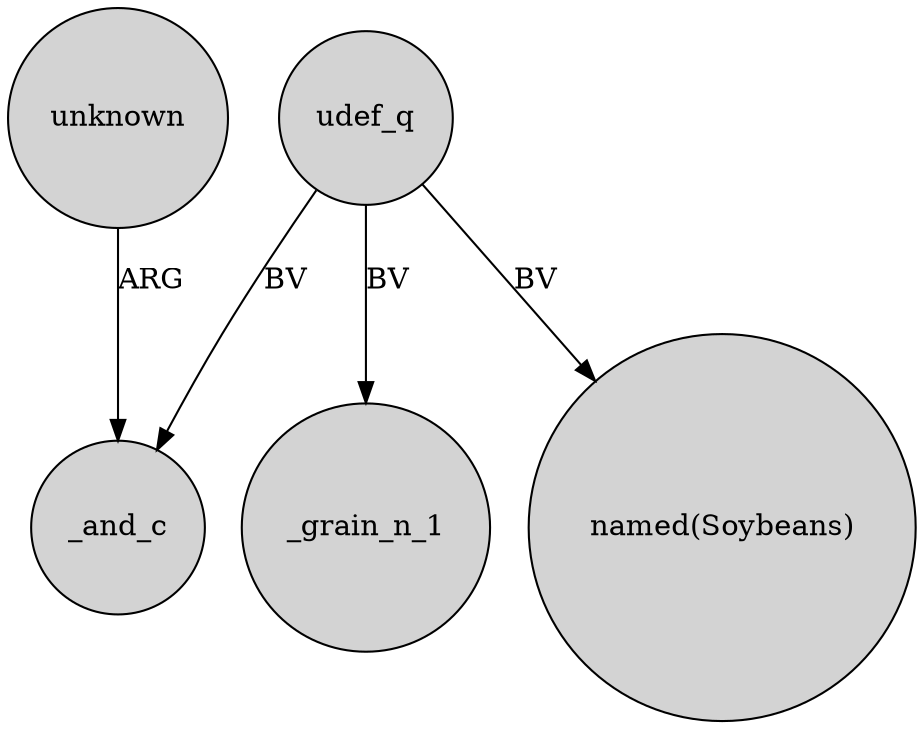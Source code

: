 digraph {
	node [shape=circle style=filled]
	unknown -> _and_c [label=ARG]
	udef_q -> _grain_n_1 [label=BV]
	udef_q -> _and_c [label=BV]
	udef_q -> "named(Soybeans)" [label=BV]
}
